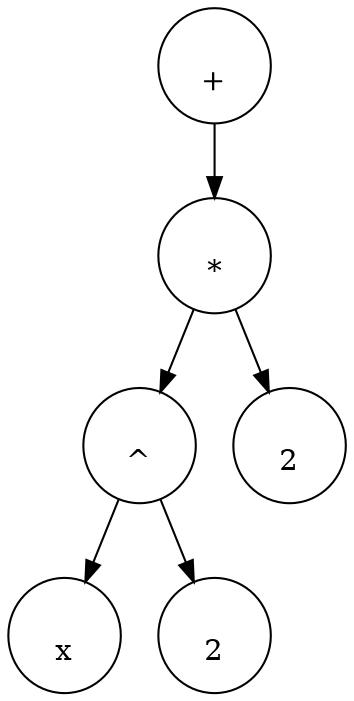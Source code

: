digraph graf{
treeNode_0x6a4e60 [label="\l+"]
treeNode_0x6a4e60->treeNode_0x6a51e0
treeNode_0x6a51e0 [label="\l*"]
treeNode_0x6a51e0->treeNode_0x6a4ee0
treeNode_0x6a4ee0 [label="\l^"]
treeNode_0x6a4ee0->treeNode_0x6a4f60
treeNode_0x6a4f60 [label="\lx"]
treeNode_0x6a4ee0->treeNode_0x6a4fe0
treeNode_0x6a4fe0 [label="\l2"]
treeNode_0x6a51e0->treeNode_0x6a5260
treeNode_0x6a5260 [label="\l2"]
}